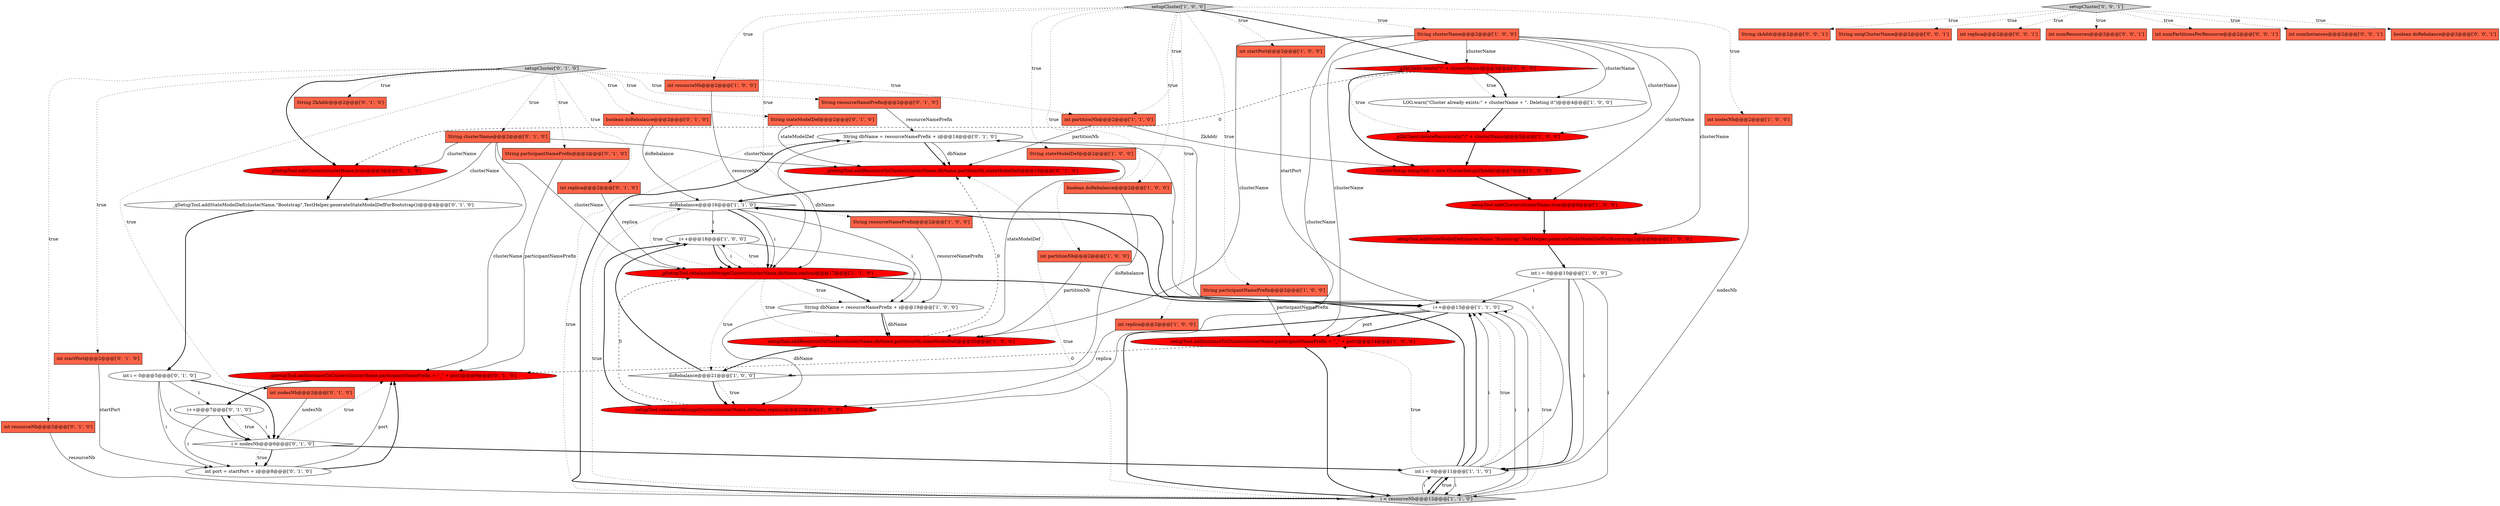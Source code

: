 digraph {
38 [style = filled, label = "String dbName = resourceNamePrefix + i@@@14@@@['0', '1', '0']", fillcolor = white, shape = ellipse image = "AAA0AAABBB2BBB"];
52 [style = filled, label = "String zkAddr@@@2@@@['0', '0', '1']", fillcolor = tomato, shape = box image = "AAA0AAABBB3BBB"];
45 [style = filled, label = "boolean doRebalance@@@2@@@['0', '1', '0']", fillcolor = tomato, shape = box image = "AAA0AAABBB2BBB"];
15 [style = filled, label = "setupTool.addResourceToCluster(clusterName,dbName,partitionNb,stateModelDef)@@@20@@@['1', '0', '0']", fillcolor = red, shape = ellipse image = "AAA1AAABBB1BBB"];
47 [style = filled, label = "_gSetupTool.addResourceToCluster(clusterName,dbName,partitionNb,stateModelDef)@@@15@@@['0', '1', '0']", fillcolor = red, shape = ellipse image = "AAA1AAABBB2BBB"];
48 [style = filled, label = "i < nodesNb@@@6@@@['0', '1', '0']", fillcolor = white, shape = diamond image = "AAA0AAABBB2BBB"];
34 [style = filled, label = "int startPort@@@2@@@['0', '1', '0']", fillcolor = tomato, shape = box image = "AAA0AAABBB2BBB"];
13 [style = filled, label = "String clusterName@@@2@@@['1', '0', '0']", fillcolor = tomato, shape = box image = "AAA0AAABBB1BBB"];
14 [style = filled, label = "int startPort@@@2@@@['1', '0', '0']", fillcolor = tomato, shape = box image = "AAA0AAABBB1BBB"];
19 [style = filled, label = "LOG.warn(\"Cluster already exists:\" + clusterName + \". Deleting it\")@@@4@@@['1', '0', '0']", fillcolor = white, shape = ellipse image = "AAA0AAABBB1BBB"];
29 [style = filled, label = "ClusterSetup setupTool = new ClusterSetup(ZkAddr)@@@7@@@['1', '0', '0']", fillcolor = red, shape = ellipse image = "AAA1AAABBB1BBB"];
56 [style = filled, label = "String uniqClusterName@@@2@@@['0', '0', '1']", fillcolor = tomato, shape = box image = "AAA0AAABBB3BBB"];
1 [style = filled, label = "int i = 0@@@11@@@['1', '1', '0']", fillcolor = white, shape = ellipse image = "AAA0AAABBB1BBB"];
55 [style = filled, label = "int replica@@@2@@@['0', '0', '1']", fillcolor = tomato, shape = box image = "AAA0AAABBB3BBB"];
12 [style = filled, label = "i++@@@18@@@['1', '0', '0']", fillcolor = white, shape = ellipse image = "AAA0AAABBB1BBB"];
33 [style = filled, label = "_gSetupTool.addInstanceToCluster(clusterName,participantNamePrefix + \"_\" + port)@@@9@@@['0', '1', '0']", fillcolor = red, shape = ellipse image = "AAA1AAABBB2BBB"];
5 [style = filled, label = "int resourceNb@@@2@@@['1', '0', '0']", fillcolor = tomato, shape = box image = "AAA0AAABBB1BBB"];
42 [style = filled, label = "String ZkAddr@@@2@@@['0', '1', '0']", fillcolor = tomato, shape = box image = "AAA0AAABBB2BBB"];
32 [style = filled, label = "int nodesNb@@@2@@@['0', '1', '0']", fillcolor = tomato, shape = box image = "AAA0AAABBB2BBB"];
44 [style = filled, label = "int resourceNb@@@2@@@['0', '1', '0']", fillcolor = tomato, shape = box image = "AAA0AAABBB2BBB"];
54 [style = filled, label = "int numResources@@@2@@@['0', '0', '1']", fillcolor = tomato, shape = box image = "AAA0AAABBB3BBB"];
16 [style = filled, label = "i < resourceNb@@@12@@@['1', '1', '0']", fillcolor = lightgray, shape = diamond image = "AAA0AAABBB1BBB"];
27 [style = filled, label = "int nodesNb@@@2@@@['1', '0', '0']", fillcolor = tomato, shape = box image = "AAA0AAABBB1BBB"];
30 [style = filled, label = "String clusterName@@@2@@@['0', '1', '0']", fillcolor = tomato, shape = box image = "AAA0AAABBB2BBB"];
20 [style = filled, label = "doRebalance@@@21@@@['1', '0', '0']", fillcolor = white, shape = diamond image = "AAA0AAABBB1BBB"];
7 [style = filled, label = "_gSetupTool.rebalanceStorageCluster(clusterName,dbName,replica)@@@17@@@['1', '1', '0']", fillcolor = red, shape = ellipse image = "AAA1AAABBB1BBB"];
11 [style = filled, label = "i++@@@13@@@['1', '1', '0']", fillcolor = white, shape = ellipse image = "AAA0AAABBB1BBB"];
49 [style = filled, label = "_gSetupTool.addStateModelDef(clusterName,\"Bootstrap\",TestHelper.generateStateModelDefForBootstrap())@@@4@@@['0', '1', '0']", fillcolor = white, shape = ellipse image = "AAA0AAABBB2BBB"];
46 [style = filled, label = "String stateModelDef@@@2@@@['0', '1', '0']", fillcolor = tomato, shape = box image = "AAA0AAABBB2BBB"];
57 [style = filled, label = "int numPartitionsPerResource@@@2@@@['0', '0', '1']", fillcolor = tomato, shape = box image = "AAA0AAABBB3BBB"];
35 [style = filled, label = "_gSetupTool.addCluster(clusterName,true)@@@3@@@['0', '1', '0']", fillcolor = red, shape = ellipse image = "AAA1AAABBB2BBB"];
8 [style = filled, label = "setupTool.addInstanceToCluster(clusterName,participantNamePrefix + \"_\" + port)@@@14@@@['1', '0', '0']", fillcolor = red, shape = ellipse image = "AAA1AAABBB1BBB"];
4 [style = filled, label = "String stateModelDef@@@2@@@['1', '0', '0']", fillcolor = tomato, shape = box image = "AAA0AAABBB1BBB"];
3 [style = filled, label = "int i = 0@@@10@@@['1', '0', '0']", fillcolor = white, shape = ellipse image = "AAA0AAABBB1BBB"];
9 [style = filled, label = "doRebalance@@@16@@@['1', '1', '0']", fillcolor = white, shape = diamond image = "AAA0AAABBB1BBB"];
18 [style = filled, label = "boolean doRebalance@@@2@@@['1', '0', '0']", fillcolor = tomato, shape = box image = "AAA0AAABBB1BBB"];
31 [style = filled, label = "String resourceNamePrefix@@@2@@@['0', '1', '0']", fillcolor = tomato, shape = box image = "AAA0AAABBB2BBB"];
53 [style = filled, label = "setupCluster['0', '0', '1']", fillcolor = lightgray, shape = diamond image = "AAA0AAABBB3BBB"];
0 [style = filled, label = "setupTool.addCluster(clusterName,true)@@@8@@@['1', '0', '0']", fillcolor = red, shape = ellipse image = "AAA1AAABBB1BBB"];
51 [style = filled, label = "int numInstances@@@2@@@['0', '0', '1']", fillcolor = tomato, shape = box image = "AAA0AAABBB3BBB"];
43 [style = filled, label = "int port = startPort + i@@@8@@@['0', '1', '0']", fillcolor = white, shape = ellipse image = "AAA0AAABBB2BBB"];
26 [style = filled, label = "String resourceNamePrefix@@@2@@@['1', '0', '0']", fillcolor = tomato, shape = box image = "AAA0AAABBB1BBB"];
10 [style = filled, label = "int partitionNb@@@2@@@['1', '0', '0']", fillcolor = tomato, shape = box image = "AAA0AAABBB1BBB"];
37 [style = filled, label = "int i = 0@@@5@@@['0', '1', '0']", fillcolor = white, shape = ellipse image = "AAA0AAABBB2BBB"];
41 [style = filled, label = "i++@@@7@@@['0', '1', '0']", fillcolor = white, shape = ellipse image = "AAA0AAABBB2BBB"];
17 [style = filled, label = "setupCluster['1', '0', '0']", fillcolor = lightgray, shape = diamond image = "AAA0AAABBB1BBB"];
2 [style = filled, label = "String participantNamePrefix@@@2@@@['1', '0', '0']", fillcolor = tomato, shape = box image = "AAA0AAABBB1BBB"];
21 [style = filled, label = "_gZkClient.deleteRecursively(\"/\" + clusterName)@@@5@@@['1', '0', '0']", fillcolor = red, shape = ellipse image = "AAA1AAABBB1BBB"];
28 [style = filled, label = "int partitionNb@@@2@@@['1', '1', '0']", fillcolor = tomato, shape = box image = "AAA0AAABBB1BBB"];
23 [style = filled, label = "_gZkClient.exists(\"/\" + clusterName)@@@3@@@['1', '0', '0']", fillcolor = red, shape = diamond image = "AAA1AAABBB1BBB"];
39 [style = filled, label = "setupCluster['0', '1', '0']", fillcolor = lightgray, shape = diamond image = "AAA0AAABBB2BBB"];
22 [style = filled, label = "setupTool.addStateModelDef(clusterName,\"Bootstrap\",TestHelper.generateStateModelDefForBootstrap())@@@9@@@['1', '0', '0']", fillcolor = red, shape = ellipse image = "AAA1AAABBB1BBB"];
50 [style = filled, label = "boolean doRebalance@@@2@@@['0', '0', '1']", fillcolor = tomato, shape = box image = "AAA0AAABBB3BBB"];
36 [style = filled, label = "String participantNamePrefix@@@2@@@['0', '1', '0']", fillcolor = tomato, shape = box image = "AAA0AAABBB2BBB"];
6 [style = filled, label = "setupTool.rebalanceStorageCluster(clusterName,dbName,replica)@@@22@@@['1', '0', '0']", fillcolor = red, shape = ellipse image = "AAA1AAABBB1BBB"];
25 [style = filled, label = "int replica@@@2@@@['1', '0', '0']", fillcolor = tomato, shape = box image = "AAA0AAABBB1BBB"];
40 [style = filled, label = "int replica@@@2@@@['0', '1', '0']", fillcolor = tomato, shape = box image = "AAA0AAABBB2BBB"];
24 [style = filled, label = "String dbName = resourceNamePrefix + i@@@19@@@['1', '0', '0']", fillcolor = white, shape = ellipse image = "AAA0AAABBB1BBB"];
40->7 [style = solid, label="replica"];
8->16 [style = bold, label=""];
47->9 [style = bold, label=""];
39->36 [style = dotted, label="true"];
16->9 [style = dotted, label="true"];
3->16 [style = solid, label="i"];
9->11 [style = bold, label=""];
31->38 [style = solid, label="resourceNamePrefix"];
30->47 [style = solid, label="clusterName"];
8->33 [style = dashed, label="0"];
29->0 [style = bold, label=""];
38->7 [style = solid, label="dbName"];
17->14 [style = dotted, label="true"];
53->52 [style = dotted, label="true"];
13->6 [style = solid, label="clusterName"];
53->57 [style = dotted, label="true"];
39->42 [style = dotted, label="true"];
9->7 [style = bold, label=""];
11->16 [style = solid, label="i"];
12->7 [style = bold, label=""];
53->55 [style = dotted, label="true"];
41->43 [style = solid, label="i"];
23->29 [style = bold, label=""];
41->48 [style = bold, label=""];
16->11 [style = solid, label="i"];
13->0 [style = solid, label="clusterName"];
44->16 [style = solid, label="resourceNb"];
37->48 [style = solid, label="i"];
48->43 [style = bold, label=""];
15->20 [style = bold, label=""];
37->48 [style = bold, label=""];
18->20 [style = solid, label="doRebalance"];
39->46 [style = dotted, label="true"];
37->43 [style = solid, label="i"];
17->2 [style = dotted, label="true"];
48->43 [style = dotted, label="true"];
16->38 [style = dotted, label="true"];
16->47 [style = dotted, label="true"];
48->1 [style = bold, label=""];
17->27 [style = dotted, label="true"];
12->24 [style = solid, label="i"];
17->26 [style = dotted, label="true"];
11->16 [style = bold, label=""];
7->11 [style = bold, label=""];
24->15 [style = solid, label="dbName"];
32->48 [style = solid, label="nodesNb"];
53->51 [style = dotted, label="true"];
26->24 [style = solid, label="resourceNamePrefix"];
1->38 [style = solid, label="i"];
23->21 [style = dotted, label="true"];
34->43 [style = solid, label="startPort"];
23->35 [style = dashed, label="0"];
48->33 [style = dotted, label="true"];
33->41 [style = bold, label=""];
23->19 [style = dotted, label="true"];
24->6 [style = solid, label="dbName"];
7->12 [style = dotted, label="true"];
1->11 [style = bold, label=""];
7->24 [style = bold, label=""];
21->29 [style = bold, label=""];
10->15 [style = solid, label="partitionNb"];
39->44 [style = dotted, label="true"];
16->1 [style = solid, label="i"];
1->16 [style = bold, label=""];
39->35 [style = bold, label=""];
9->24 [style = solid, label="i"];
1->8 [style = dotted, label="true"];
45->9 [style = solid, label="doRebalance"];
43->33 [style = bold, label=""];
30->7 [style = solid, label="clusterName"];
39->40 [style = dotted, label="true"];
11->8 [style = bold, label=""];
38->47 [style = bold, label=""];
13->8 [style = solid, label="clusterName"];
16->11 [style = dotted, label="true"];
25->6 [style = solid, label="replica"];
48->41 [style = dotted, label="true"];
30->35 [style = solid, label="clusterName"];
20->6 [style = dotted, label="true"];
28->47 [style = solid, label="partitionNb"];
39->34 [style = dotted, label="true"];
39->31 [style = dotted, label="true"];
49->37 [style = bold, label=""];
36->33 [style = solid, label="participantNamePrefix"];
3->1 [style = bold, label=""];
17->18 [style = dotted, label="true"];
28->29 [style = solid, label="ZkAddr"];
5->7 [style = solid, label="resourceNb"];
17->4 [style = dotted, label="true"];
6->7 [style = dashed, label="0"];
53->50 [style = dotted, label="true"];
13->21 [style = solid, label="clusterName"];
35->49 [style = bold, label=""];
39->30 [style = dotted, label="true"];
7->15 [style = dotted, label="true"];
38->47 [style = solid, label="dbName"];
17->23 [style = bold, label=""];
1->9 [style = bold, label=""];
27->1 [style = solid, label="nodesNb"];
17->25 [style = dotted, label="true"];
16->1 [style = bold, label=""];
11->38 [style = solid, label="i"];
53->56 [style = dotted, label="true"];
23->19 [style = bold, label=""];
43->33 [style = solid, label="port"];
17->28 [style = dotted, label="true"];
1->11 [style = solid, label="i"];
1->16 [style = dotted, label="true"];
9->7 [style = solid, label="i"];
9->7 [style = dotted, label="true"];
12->7 [style = solid, label="i"];
41->48 [style = solid, label="i"];
4->15 [style = solid, label="stateModelDef"];
39->45 [style = dotted, label="true"];
24->15 [style = bold, label=""];
19->21 [style = bold, label=""];
6->12 [style = bold, label=""];
2->8 [style = solid, label="participantNamePrefix"];
16->38 [style = bold, label=""];
37->41 [style = solid, label="i"];
46->47 [style = solid, label="stateModelDef"];
1->11 [style = dotted, label="true"];
13->23 [style = solid, label="clusterName"];
15->47 [style = dashed, label="0"];
3->1 [style = solid, label="i"];
20->6 [style = bold, label=""];
7->24 [style = dotted, label="true"];
7->20 [style = dotted, label="true"];
1->16 [style = solid, label="i"];
22->3 [style = bold, label=""];
17->10 [style = dotted, label="true"];
14->11 [style = solid, label="startPort"];
39->32 [style = dotted, label="true"];
0->22 [style = bold, label=""];
20->12 [style = bold, label=""];
39->28 [style = dotted, label="true"];
3->11 [style = solid, label="i"];
53->54 [style = dotted, label="true"];
13->22 [style = solid, label="clusterName"];
17->13 [style = dotted, label="true"];
30->49 [style = solid, label="clusterName"];
11->8 [style = solid, label="port"];
13->15 [style = solid, label="clusterName"];
9->12 [style = solid, label="i"];
30->33 [style = solid, label="clusterName"];
13->19 [style = solid, label="clusterName"];
17->5 [style = dotted, label="true"];
}
